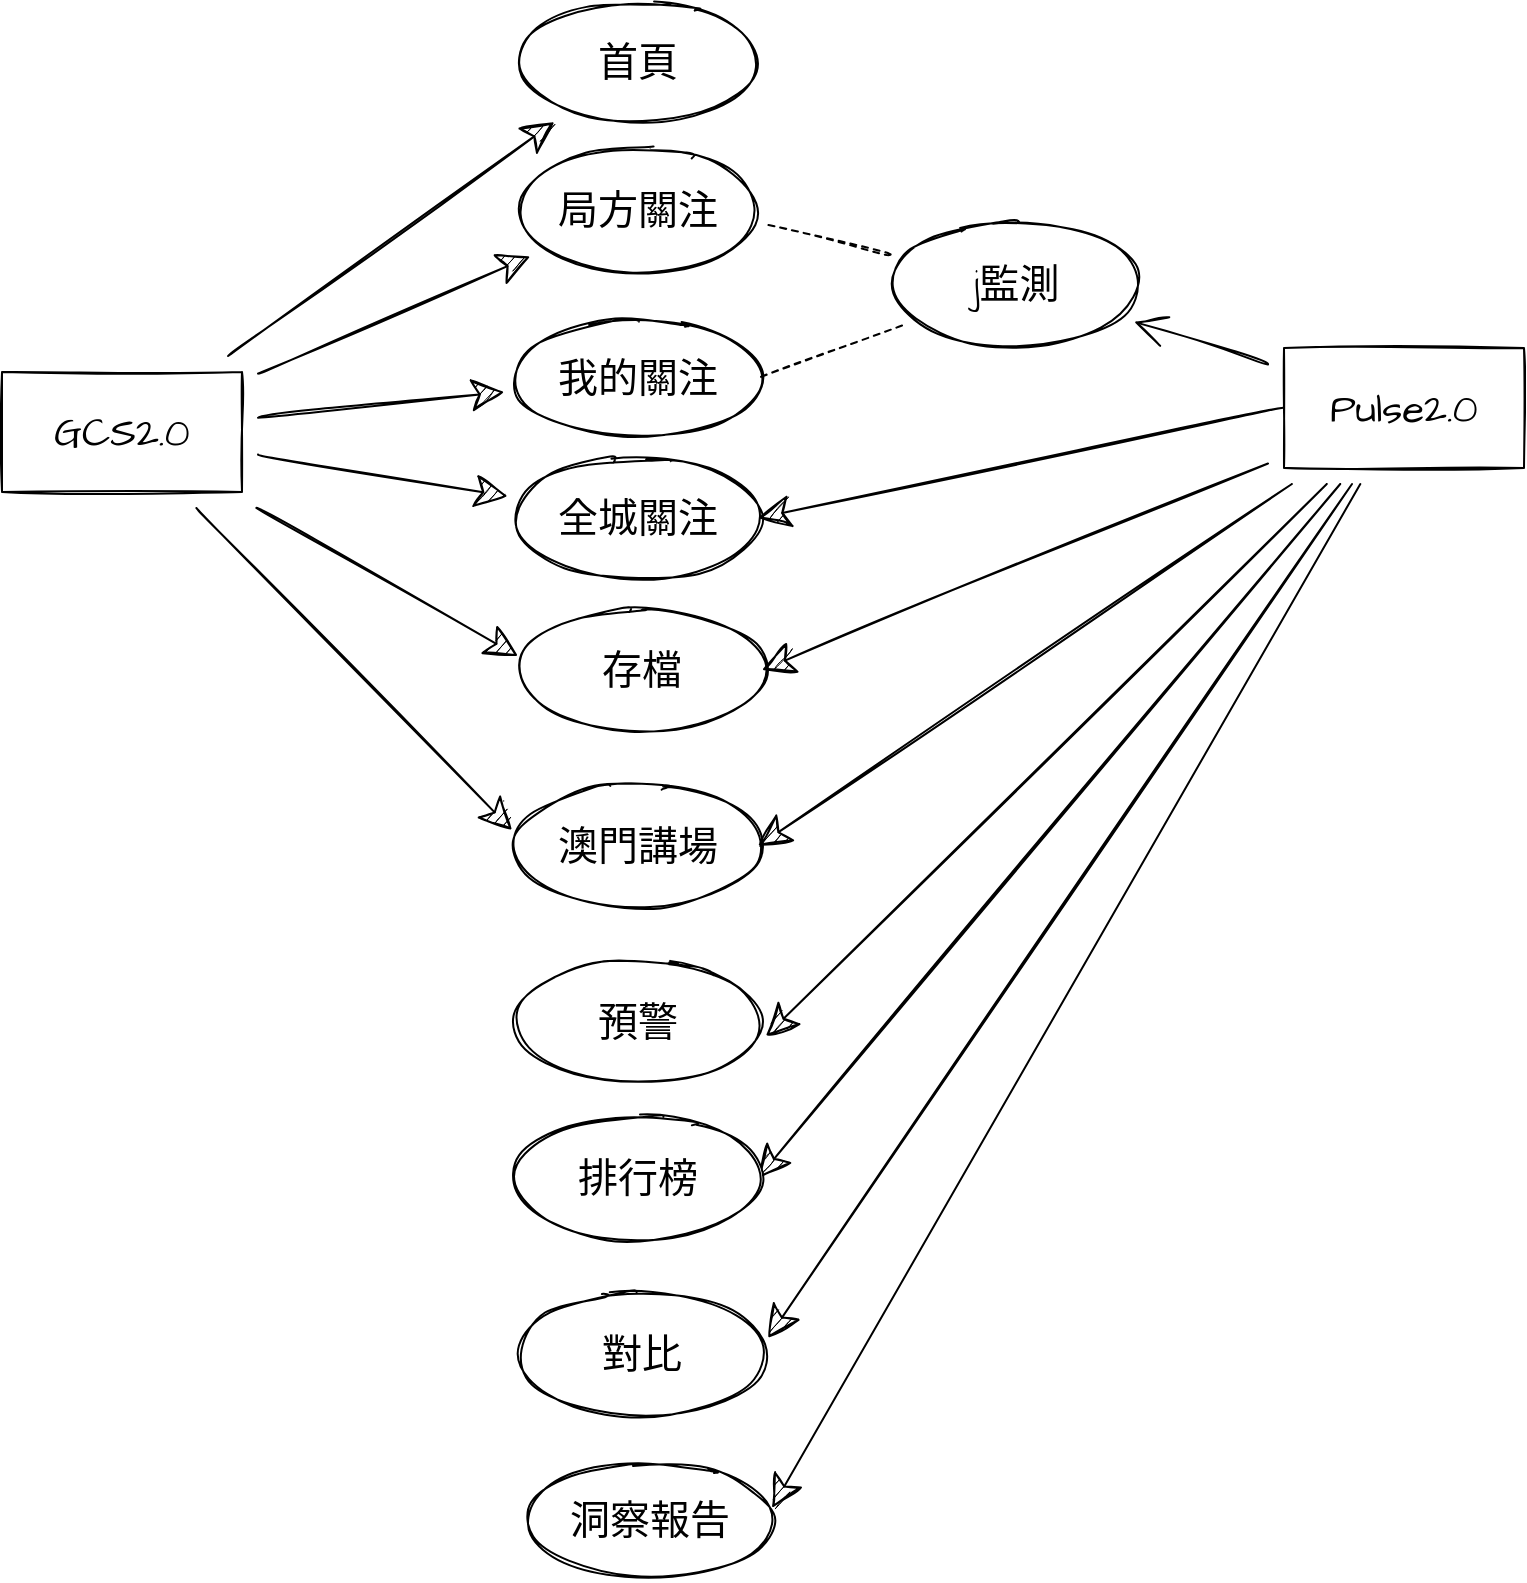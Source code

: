 <mxfile version="20.3.0" type="device"><diagram id="RZvdPBKMMyqGLAKSuFst" name="第 1 页"><mxGraphModel dx="1806" dy="721" grid="0" gridSize="10" guides="1" tooltips="1" connect="1" arrows="1" fold="1" page="0" pageScale="1" pageWidth="1654" pageHeight="2336" math="0" shadow="0"><root><mxCell id="0"/><mxCell id="1" parent="0"/><mxCell id="Jo4BF2IF2qnAuAPgMCk9-4" value="" style="edgeStyle=none;curved=1;rounded=0;sketch=1;hachureGap=4;orthogonalLoop=1;jettySize=auto;html=1;fontFamily=Architects Daughter;fontSource=https%3A%2F%2Ffonts.googleapis.com%2Fcss%3Ffamily%3DArchitects%2BDaughter;fontSize=16;endArrow=classic;startSize=14;endSize=14;sourcePerimeterSpacing=8;targetPerimeterSpacing=8;endFill=1;" edge="1" parent="1" source="Jo4BF2IF2qnAuAPgMCk9-1" target="Jo4BF2IF2qnAuAPgMCk9-3"><mxGeometry relative="1" as="geometry"/></mxCell><mxCell id="Jo4BF2IF2qnAuAPgMCk9-7" value="" style="edgeStyle=none;curved=1;rounded=0;sketch=1;hachureGap=4;orthogonalLoop=1;jettySize=auto;html=1;fontFamily=Architects Daughter;fontSource=https%3A%2F%2Ffonts.googleapis.com%2Fcss%3Ffamily%3DArchitects%2BDaughter;fontSize=16;endArrow=classic;startSize=14;endSize=14;sourcePerimeterSpacing=8;targetPerimeterSpacing=8;endFill=1;" edge="1" parent="1" source="Jo4BF2IF2qnAuAPgMCk9-1" target="Jo4BF2IF2qnAuAPgMCk9-6"><mxGeometry relative="1" as="geometry"/></mxCell><mxCell id="Jo4BF2IF2qnAuAPgMCk9-12" value="" style="edgeStyle=none;curved=1;rounded=0;sketch=1;hachureGap=4;orthogonalLoop=1;jettySize=auto;html=1;fontFamily=Architects Daughter;fontSource=https%3A%2F%2Ffonts.googleapis.com%2Fcss%3Ffamily%3DArchitects%2BDaughter;fontSize=16;endArrow=classic;startSize=14;endSize=14;sourcePerimeterSpacing=8;targetPerimeterSpacing=8;endFill=1;" edge="1" parent="1" source="Jo4BF2IF2qnAuAPgMCk9-1" target="Jo4BF2IF2qnAuAPgMCk9-11"><mxGeometry relative="1" as="geometry"/></mxCell><mxCell id="Jo4BF2IF2qnAuAPgMCk9-16" style="edgeStyle=none;curved=1;rounded=0;sketch=1;hachureGap=4;orthogonalLoop=1;jettySize=auto;html=1;fontFamily=Architects Daughter;fontSource=https%3A%2F%2Ffonts.googleapis.com%2Fcss%3Ffamily%3DArchitects%2BDaughter;fontSize=16;endArrow=classic;startSize=14;endSize=14;sourcePerimeterSpacing=8;targetPerimeterSpacing=8;endFill=1;" edge="1" parent="1" source="Jo4BF2IF2qnAuAPgMCk9-1" target="Jo4BF2IF2qnAuAPgMCk9-13"><mxGeometry relative="1" as="geometry"/></mxCell><mxCell id="Jo4BF2IF2qnAuAPgMCk9-17" style="edgeStyle=none;curved=1;rounded=0;sketch=1;hachureGap=4;orthogonalLoop=1;jettySize=auto;html=1;fontFamily=Architects Daughter;fontSource=https%3A%2F%2Ffonts.googleapis.com%2Fcss%3Ffamily%3DArchitects%2BDaughter;fontSize=16;endArrow=classic;startSize=14;endSize=14;sourcePerimeterSpacing=8;targetPerimeterSpacing=8;entryX=-0.017;entryY=0.383;entryDx=0;entryDy=0;entryPerimeter=0;endFill=1;" edge="1" parent="1" source="Jo4BF2IF2qnAuAPgMCk9-1" target="Jo4BF2IF2qnAuAPgMCk9-14"><mxGeometry relative="1" as="geometry"/></mxCell><mxCell id="Jo4BF2IF2qnAuAPgMCk9-18" style="edgeStyle=none;curved=1;rounded=0;sketch=1;hachureGap=4;orthogonalLoop=1;jettySize=auto;html=1;entryX=-0.025;entryY=0.367;entryDx=0;entryDy=0;entryPerimeter=0;fontFamily=Architects Daughter;fontSource=https%3A%2F%2Ffonts.googleapis.com%2Fcss%3Ffamily%3DArchitects%2BDaughter;fontSize=16;endArrow=classic;startSize=14;endSize=14;sourcePerimeterSpacing=8;targetPerimeterSpacing=8;endFill=1;" edge="1" parent="1" source="Jo4BF2IF2qnAuAPgMCk9-1" target="Jo4BF2IF2qnAuAPgMCk9-15"><mxGeometry relative="1" as="geometry"/></mxCell><mxCell id="Jo4BF2IF2qnAuAPgMCk9-1" value="GCS2.0" style="whiteSpace=wrap;html=1;sketch=1;hachureGap=4;fontFamily=Architects Daughter;fontSource=https%3A%2F%2Ffonts.googleapis.com%2Fcss%3Ffamily%3DArchitects%2BDaughter;fontSize=20;" vertex="1" parent="1"><mxGeometry x="-241" y="273" width="120" height="60" as="geometry"/></mxCell><mxCell id="Jo4BF2IF2qnAuAPgMCk9-3" value="首頁" style="ellipse;whiteSpace=wrap;html=1;sketch=1;hachureGap=4;fontFamily=Architects Daughter;fontSource=https%3A%2F%2Ffonts.googleapis.com%2Fcss%3Ffamily%3DArchitects%2BDaughter;fontSize=20;" vertex="1" parent="1"><mxGeometry x="17" y="88" width="120" height="60" as="geometry"/></mxCell><mxCell id="Jo4BF2IF2qnAuAPgMCk9-6" value="局方關注" style="ellipse;whiteSpace=wrap;html=1;sketch=1;hachureGap=4;fontFamily=Architects Daughter;fontSource=https%3A%2F%2Ffonts.googleapis.com%2Fcss%3Ffamily%3DArchitects%2BDaughter;fontSize=20;" vertex="1" parent="1"><mxGeometry x="17" y="162" width="120" height="60" as="geometry"/></mxCell><mxCell id="Jo4BF2IF2qnAuAPgMCk9-11" value="我的關注" style="ellipse;whiteSpace=wrap;html=1;sketch=1;hachureGap=4;fontFamily=Architects Daughter;fontSource=https%3A%2F%2Ffonts.googleapis.com%2Fcss%3Ffamily%3DArchitects%2BDaughter;fontSize=20;" vertex="1" parent="1"><mxGeometry x="17" y="246" width="120" height="60" as="geometry"/></mxCell><mxCell id="Jo4BF2IF2qnAuAPgMCk9-13" value="全城關注" style="ellipse;whiteSpace=wrap;html=1;sketch=1;hachureGap=4;fontFamily=Architects Daughter;fontSource=https%3A%2F%2Ffonts.googleapis.com%2Fcss%3Ffamily%3DArchitects%2BDaughter;fontSize=20;" vertex="1" parent="1"><mxGeometry x="17" y="316" width="120" height="60" as="geometry"/></mxCell><mxCell id="Jo4BF2IF2qnAuAPgMCk9-14" value="存檔" style="ellipse;whiteSpace=wrap;html=1;sketch=1;hachureGap=4;fontFamily=Architects Daughter;fontSource=https%3A%2F%2Ffonts.googleapis.com%2Fcss%3Ffamily%3DArchitects%2BDaughter;fontSize=20;" vertex="1" parent="1"><mxGeometry x="19" y="392" width="120" height="60" as="geometry"/></mxCell><mxCell id="Jo4BF2IF2qnAuAPgMCk9-15" value="澳門講場" style="ellipse;whiteSpace=wrap;html=1;sketch=1;hachureGap=4;fontFamily=Architects Daughter;fontSource=https%3A%2F%2Ffonts.googleapis.com%2Fcss%3Ffamily%3DArchitects%2BDaughter;fontSize=20;" vertex="1" parent="1"><mxGeometry x="17" y="480" width="120" height="60" as="geometry"/></mxCell><mxCell id="Jo4BF2IF2qnAuAPgMCk9-21" value="" style="edgeStyle=none;curved=1;rounded=0;sketch=1;hachureGap=4;orthogonalLoop=1;jettySize=auto;html=1;fontFamily=Architects Daughter;fontSource=https%3A%2F%2Ffonts.googleapis.com%2Fcss%3Ffamily%3DArchitects%2BDaughter;fontSize=16;endArrow=open;startSize=14;endSize=14;sourcePerimeterSpacing=8;targetPerimeterSpacing=8;" edge="1" parent="1" source="Jo4BF2IF2qnAuAPgMCk9-19" target="Jo4BF2IF2qnAuAPgMCk9-20"><mxGeometry relative="1" as="geometry"/></mxCell><mxCell id="Jo4BF2IF2qnAuAPgMCk9-22" style="edgeStyle=none;curved=1;rounded=0;sketch=1;hachureGap=4;orthogonalLoop=1;jettySize=auto;html=1;exitX=0;exitY=0.5;exitDx=0;exitDy=0;entryX=1;entryY=0.5;entryDx=0;entryDy=0;fontFamily=Architects Daughter;fontSource=https%3A%2F%2Ffonts.googleapis.com%2Fcss%3Ffamily%3DArchitects%2BDaughter;fontSize=16;endArrow=classic;startSize=14;endSize=14;sourcePerimeterSpacing=8;targetPerimeterSpacing=8;endFill=1;" edge="1" parent="1" source="Jo4BF2IF2qnAuAPgMCk9-19" target="Jo4BF2IF2qnAuAPgMCk9-13"><mxGeometry relative="1" as="geometry"/></mxCell><mxCell id="Jo4BF2IF2qnAuAPgMCk9-29" style="edgeStyle=none;rounded=0;sketch=1;hachureGap=4;orthogonalLoop=1;jettySize=auto;html=1;entryX=1;entryY=0.5;entryDx=0;entryDy=0;fontFamily=Architects Daughter;fontSource=https%3A%2F%2Ffonts.googleapis.com%2Fcss%3Ffamily%3DArchitects%2BDaughter;fontSize=16;endArrow=classic;endFill=1;startSize=14;endSize=14;sourcePerimeterSpacing=8;targetPerimeterSpacing=8;" edge="1" parent="1" source="Jo4BF2IF2qnAuAPgMCk9-19" target="Jo4BF2IF2qnAuAPgMCk9-14"><mxGeometry relative="1" as="geometry"/></mxCell><mxCell id="Jo4BF2IF2qnAuAPgMCk9-31" style="edgeStyle=none;shape=connector;rounded=0;sketch=1;hachureGap=4;orthogonalLoop=1;jettySize=auto;html=1;entryX=1;entryY=0.5;entryDx=0;entryDy=0;labelBackgroundColor=default;strokeColor=default;fontFamily=Architects Daughter;fontSource=https%3A%2F%2Ffonts.googleapis.com%2Fcss%3Ffamily%3DArchitects%2BDaughter;fontSize=16;fontColor=default;endArrow=classic;endFill=1;startSize=14;endSize=14;sourcePerimeterSpacing=8;targetPerimeterSpacing=8;" edge="1" parent="1" source="Jo4BF2IF2qnAuAPgMCk9-19" target="Jo4BF2IF2qnAuAPgMCk9-15"><mxGeometry relative="1" as="geometry"/></mxCell><mxCell id="Jo4BF2IF2qnAuAPgMCk9-36" style="edgeStyle=none;shape=connector;rounded=0;sketch=1;hachureGap=4;orthogonalLoop=1;jettySize=auto;html=1;entryX=1.033;entryY=0.617;entryDx=0;entryDy=0;entryPerimeter=0;labelBackgroundColor=default;strokeColor=default;fontFamily=Architects Daughter;fontSource=https%3A%2F%2Ffonts.googleapis.com%2Fcss%3Ffamily%3DArchitects%2BDaughter;fontSize=16;fontColor=default;endArrow=classic;endFill=1;startSize=14;endSize=14;sourcePerimeterSpacing=8;targetPerimeterSpacing=8;" edge="1" parent="1" source="Jo4BF2IF2qnAuAPgMCk9-19" target="Jo4BF2IF2qnAuAPgMCk9-32"><mxGeometry relative="1" as="geometry"/></mxCell><mxCell id="Jo4BF2IF2qnAuAPgMCk9-37" style="edgeStyle=none;shape=connector;rounded=0;sketch=1;hachureGap=4;orthogonalLoop=1;jettySize=auto;html=1;entryX=1;entryY=0.5;entryDx=0;entryDy=0;labelBackgroundColor=default;strokeColor=default;fontFamily=Architects Daughter;fontSource=https%3A%2F%2Ffonts.googleapis.com%2Fcss%3Ffamily%3DArchitects%2BDaughter;fontSize=16;fontColor=default;endArrow=classic;endFill=1;startSize=14;endSize=14;sourcePerimeterSpacing=8;targetPerimeterSpacing=8;" edge="1" parent="1" source="Jo4BF2IF2qnAuAPgMCk9-19" target="Jo4BF2IF2qnAuAPgMCk9-33"><mxGeometry relative="1" as="geometry"/></mxCell><mxCell id="Jo4BF2IF2qnAuAPgMCk9-38" style="edgeStyle=none;shape=connector;rounded=0;sketch=1;hachureGap=4;orthogonalLoop=1;jettySize=auto;html=1;entryX=1.025;entryY=0.367;entryDx=0;entryDy=0;entryPerimeter=0;labelBackgroundColor=default;strokeColor=default;fontFamily=Architects Daughter;fontSource=https%3A%2F%2Ffonts.googleapis.com%2Fcss%3Ffamily%3DArchitects%2BDaughter;fontSize=16;fontColor=default;endArrow=classic;endFill=1;startSize=14;endSize=14;sourcePerimeterSpacing=8;targetPerimeterSpacing=8;" edge="1" parent="1" source="Jo4BF2IF2qnAuAPgMCk9-19" target="Jo4BF2IF2qnAuAPgMCk9-34"><mxGeometry relative="1" as="geometry"/></mxCell><mxCell id="Jo4BF2IF2qnAuAPgMCk9-39" style="edgeStyle=none;shape=connector;rounded=0;sketch=1;hachureGap=4;orthogonalLoop=1;jettySize=auto;html=1;entryX=1.008;entryY=0.4;entryDx=0;entryDy=0;entryPerimeter=0;labelBackgroundColor=default;strokeColor=default;fontFamily=Architects Daughter;fontSource=https%3A%2F%2Ffonts.googleapis.com%2Fcss%3Ffamily%3DArchitects%2BDaughter;fontSize=16;fontColor=default;endArrow=classic;endFill=1;startSize=14;endSize=14;sourcePerimeterSpacing=8;targetPerimeterSpacing=8;" edge="1" parent="1" source="Jo4BF2IF2qnAuAPgMCk9-19" target="Jo4BF2IF2qnAuAPgMCk9-35"><mxGeometry relative="1" as="geometry"/></mxCell><mxCell id="Jo4BF2IF2qnAuAPgMCk9-19" value="Pulse2.0" style="whiteSpace=wrap;html=1;sketch=1;hachureGap=4;fontFamily=Architects Daughter;fontSource=https%3A%2F%2Ffonts.googleapis.com%2Fcss%3Ffamily%3DArchitects%2BDaughter;fontSize=20;" vertex="1" parent="1"><mxGeometry x="400" y="261" width="120" height="60" as="geometry"/></mxCell><mxCell id="Jo4BF2IF2qnAuAPgMCk9-23" style="rounded=0;sketch=1;hachureGap=4;orthogonalLoop=1;jettySize=auto;html=1;entryX=1;entryY=0.5;entryDx=0;entryDy=0;fontFamily=Architects Daughter;fontSource=https%3A%2F%2Ffonts.googleapis.com%2Fcss%3Ffamily%3DArchitects%2BDaughter;fontSize=16;endArrow=none;startSize=14;endSize=14;sourcePerimeterSpacing=8;targetPerimeterSpacing=8;dashed=1;endFill=0;" edge="1" parent="1" source="Jo4BF2IF2qnAuAPgMCk9-20" target="Jo4BF2IF2qnAuAPgMCk9-11"><mxGeometry relative="1" as="geometry"/></mxCell><mxCell id="Jo4BF2IF2qnAuAPgMCk9-24" style="edgeStyle=none;curved=1;rounded=0;sketch=1;hachureGap=4;orthogonalLoop=1;jettySize=auto;html=1;entryX=1.025;entryY=0.617;entryDx=0;entryDy=0;entryPerimeter=0;fontFamily=Architects Daughter;fontSource=https%3A%2F%2Ffonts.googleapis.com%2Fcss%3Ffamily%3DArchitects%2BDaughter;fontSize=16;endArrow=none;startSize=14;endSize=14;sourcePerimeterSpacing=8;targetPerimeterSpacing=8;dashed=1;endFill=0;" edge="1" parent="1" source="Jo4BF2IF2qnAuAPgMCk9-20" target="Jo4BF2IF2qnAuAPgMCk9-6"><mxGeometry relative="1" as="geometry"/></mxCell><mxCell id="Jo4BF2IF2qnAuAPgMCk9-20" value="j監測" style="ellipse;whiteSpace=wrap;html=1;sketch=1;hachureGap=4;fontFamily=Architects Daughter;fontSource=https%3A%2F%2Ffonts.googleapis.com%2Fcss%3Ffamily%3DArchitects%2BDaughter;fontSize=20;" vertex="1" parent="1"><mxGeometry x="206" y="199" width="120" height="60" as="geometry"/></mxCell><mxCell id="Jo4BF2IF2qnAuAPgMCk9-32" value="預警" style="ellipse;whiteSpace=wrap;html=1;sketch=1;hachureGap=4;fontFamily=Architects Daughter;fontSource=https%3A%2F%2Ffonts.googleapis.com%2Fcss%3Ffamily%3DArchitects%2BDaughter;fontSize=20;" vertex="1" parent="1"><mxGeometry x="17" y="568" width="120" height="60" as="geometry"/></mxCell><mxCell id="Jo4BF2IF2qnAuAPgMCk9-33" value="排行榜" style="ellipse;whiteSpace=wrap;html=1;sketch=1;hachureGap=4;fontFamily=Architects Daughter;fontSource=https%3A%2F%2Ffonts.googleapis.com%2Fcss%3Ffamily%3DArchitects%2BDaughter;fontSize=20;" vertex="1" parent="1"><mxGeometry x="17" y="646" width="120" height="60" as="geometry"/></mxCell><mxCell id="Jo4BF2IF2qnAuAPgMCk9-34" value="對比" style="ellipse;whiteSpace=wrap;html=1;sketch=1;hachureGap=4;fontFamily=Architects Daughter;fontSource=https%3A%2F%2Ffonts.googleapis.com%2Fcss%3Ffamily%3DArchitects%2BDaughter;fontSize=20;" vertex="1" parent="1"><mxGeometry x="19" y="734" width="120" height="60" as="geometry"/></mxCell><mxCell id="Jo4BF2IF2qnAuAPgMCk9-35" value="洞察報告" style="ellipse;whiteSpace=wrap;html=1;sketch=1;hachureGap=4;fontFamily=Architects Daughter;fontSource=https%3A%2F%2Ffonts.googleapis.com%2Fcss%3Ffamily%3DArchitects%2BDaughter;fontSize=20;" vertex="1" parent="1"><mxGeometry x="23" y="817" width="120" height="60" as="geometry"/></mxCell></root></mxGraphModel></diagram></mxfile>